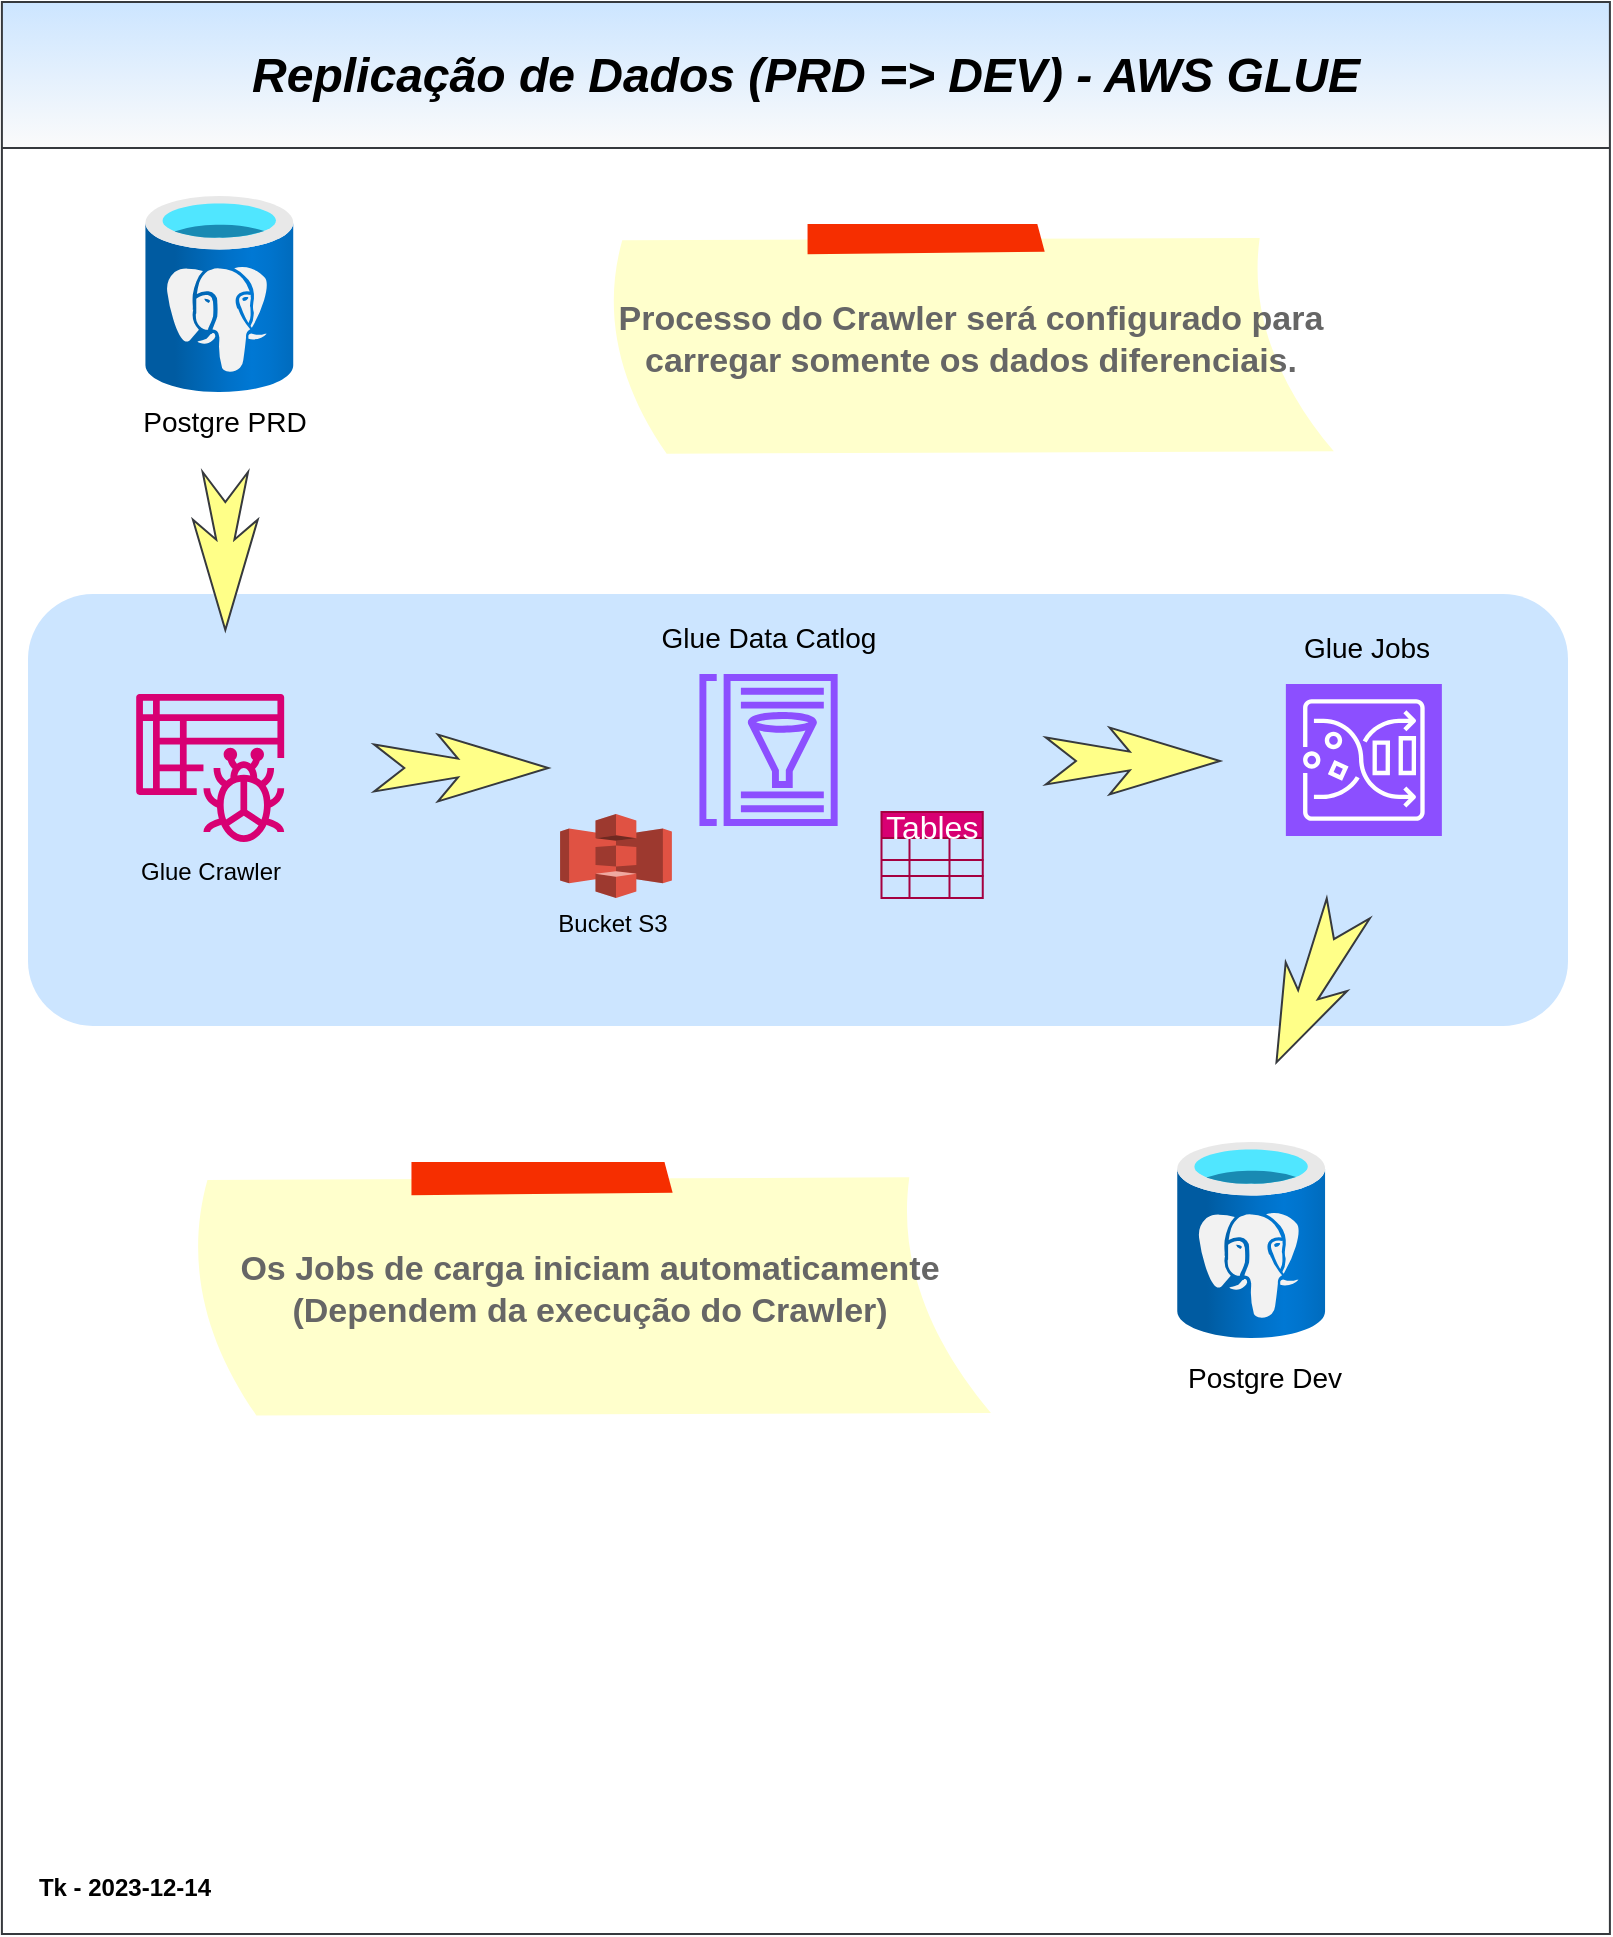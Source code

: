 <mxfile version="22.1.9" type="github">
  <diagram name="Page-1" id="brKmT-EkNB2ks8HkJRCC">
    <mxGraphModel dx="2290" dy="2099" grid="0" gridSize="10" guides="1" tooltips="1" connect="1" arrows="1" fold="1" page="1" pageScale="1" pageWidth="827" pageHeight="1169" math="0" shadow="0">
      <root>
        <mxCell id="0" />
        <mxCell id="1" parent="0" />
        <mxCell id="FxCQj33LjYp6d0i4RSg2-142" value="" style="rounded=1;whiteSpace=wrap;html=1;fillColor=#cce5ff;strokeColor=none;" vertex="1" parent="1">
          <mxGeometry x="21" y="-860" width="770" height="216" as="geometry" />
        </mxCell>
        <mxCell id="FxCQj33LjYp6d0i4RSg2-96" value="&lt;font style=&quot;font-size: 24px;&quot;&gt;&lt;i&gt;Replicação de Dados (PRD =&amp;gt; DEV) - AWS GLUE&lt;/i&gt;&lt;/font&gt;" style="swimlane;whiteSpace=wrap;html=1;startSize=73;fillColor=#cce5ff;strokeColor=#36393d;gradientColor=#fbfbfb;" vertex="1" parent="1">
          <mxGeometry x="7.95" y="-1156" width="804" height="966" as="geometry" />
        </mxCell>
        <mxCell id="FxCQj33LjYp6d0i4RSg2-133" value="" style="shape=image;verticalLabelPosition=bottom;labelBackgroundColor=default;verticalAlign=top;aspect=fixed;imageAspect=0;image=https://bigdatasystems.com.br/wp-content/uploads/2018/01/logo-bigdata-grande-min.jpg;" vertex="1" parent="FxCQj33LjYp6d0i4RSg2-96">
          <mxGeometry x="605.046" y="910" width="195" height="52.6" as="geometry" />
        </mxCell>
        <mxCell id="FxCQj33LjYp6d0i4RSg2-141" value="" style="group" vertex="1" connectable="0" parent="FxCQj33LjYp6d0i4RSg2-96">
          <mxGeometry x="59.052" y="97" width="668.647" height="611" as="geometry" />
        </mxCell>
        <mxCell id="FxCQj33LjYp6d0i4RSg2-111" value="" style="html=1;shadow=0;dashed=0;align=center;verticalAlign=middle;shape=mxgraph.arrows2.stylisedArrow;dy=0.68;dx=37.27;notch=16.9;feather=0.3;rotation=25;fillColor=#ffff88;strokeColor=#36393d;direction=south;" vertex="1" parent="FxCQj33LjYp6d0i4RSg2-141">
          <mxGeometry x="579.23" y="352.24" width="33.89" height="84.91" as="geometry" />
        </mxCell>
        <mxCell id="FxCQj33LjYp6d0i4RSg2-125" value="" style="group" vertex="1" connectable="0" parent="FxCQj33LjYp6d0i4RSg2-141">
          <mxGeometry x="7.098" width="95" height="127" as="geometry" />
        </mxCell>
        <mxCell id="FxCQj33LjYp6d0i4RSg2-2" value="" style="image;aspect=fixed;html=1;points=[];align=center;fontSize=12;image=img/lib/azure2/databases/Azure_Database_PostgreSQL_Server.svg;container=0;" vertex="1" parent="FxCQj33LjYp6d0i4RSg2-125">
          <mxGeometry x="5.063" width="75" height="98" as="geometry" />
        </mxCell>
        <mxCell id="FxCQj33LjYp6d0i4RSg2-44" value="&lt;font style=&quot;font-size: 14px;&quot;&gt;Postgre PRD&lt;/font&gt;" style="text;html=1;align=center;verticalAlign=middle;resizable=0;points=[];autosize=1;strokeColor=none;fillColor=none;container=0;" vertex="1" parent="FxCQj33LjYp6d0i4RSg2-125">
          <mxGeometry x="-5" y="98" width="100" height="29" as="geometry" />
        </mxCell>
        <mxCell id="FxCQj33LjYp6d0i4RSg2-130" value="&lt;b&gt;Processo do Crawler será configurado para carregar somente os dados diferenciais.&lt;/b&gt;" style="strokeWidth=1;shadow=0;dashed=0;align=center;html=1;shape=mxgraph.mockup.text.stickyNote2;fontColor=#666666;mainText=;fontSize=17;whiteSpace=wrap;fillColor=#ffffcc;strokeColor=#F62E00;" vertex="1" parent="FxCQj33LjYp6d0i4RSg2-141">
          <mxGeometry x="239.995" y="14" width="370.61" height="116" as="geometry" />
        </mxCell>
        <mxCell id="FxCQj33LjYp6d0i4RSg2-131" value="&lt;b&gt;Os Jobs de carga iniciam automaticamente (Dependem da execução do Crawler)&lt;/b&gt;" style="strokeWidth=1;shadow=0;dashed=0;align=center;html=1;shape=mxgraph.mockup.text.stickyNote2;fontColor=#666666;mainText=;fontSize=17;whiteSpace=wrap;fillColor=#ffffcc;strokeColor=#F62E00;" vertex="1" parent="FxCQj33LjYp6d0i4RSg2-141">
          <mxGeometry x="31.469" y="483" width="408.076" height="128" as="geometry" />
        </mxCell>
        <mxCell id="FxCQj33LjYp6d0i4RSg2-104" value="" style="html=1;shadow=0;dashed=0;align=center;verticalAlign=middle;shape=mxgraph.arrows2.stylisedArrow;dy=0.72;dx=45.15;notch=15;feather=0.3;rotation=0;fillColor=#ffff88;strokeColor=#36393d;direction=south;" vertex="1" parent="FxCQj33LjYp6d0i4RSg2-141">
          <mxGeometry x="36.464" y="138" width="32.403" height="79" as="geometry" />
        </mxCell>
        <mxCell id="FxCQj33LjYp6d0i4RSg2-105" value="" style="html=1;shadow=0;dashed=0;align=center;verticalAlign=middle;shape=mxgraph.arrows2.stylisedArrow;dy=0.72;dx=45.15;notch=15;feather=0.3;rotation=-90;fillColor=#ffff88;strokeColor=#36393d;direction=south;" vertex="1" parent="FxCQj33LjYp6d0i4RSg2-141">
          <mxGeometry x="153.924" y="242.49" width="33.416" height="87" as="geometry" />
        </mxCell>
        <mxCell id="FxCQj33LjYp6d0i4RSg2-45" value="Glue Crawler" style="text;html=1;align=center;verticalAlign=middle;resizable=0;points=[];autosize=1;strokeColor=none;fillColor=none;" vertex="1" parent="FxCQj33LjYp6d0i4RSg2-141">
          <mxGeometry y="322.996" width="90" height="30" as="geometry" />
        </mxCell>
        <mxCell id="FxCQj33LjYp6d0i4RSg2-3" value="" style="sketch=0;outlineConnect=0;fontColor=#ffffff;fillColor=#d80073;strokeColor=#A50040;dashed=0;verticalLabelPosition=bottom;verticalAlign=top;align=center;html=1;fontSize=12;fontStyle=0;aspect=fixed;pointerEvents=1;shape=mxgraph.aws4.glue_crawlers;" vertex="1" parent="FxCQj33LjYp6d0i4RSg2-141">
          <mxGeometry x="7.098" y="249" width="75.983" height="73.983" as="geometry" />
        </mxCell>
        <mxCell id="FxCQj33LjYp6d0i4RSg2-30" value="Tables" style="shape=table;startSize=13;container=1;collapsible=0;childLayout=tableLayout;strokeColor=#A50040;fontSize=16;fillColor=#d80073;fontColor=#ffffff;" vertex="1" parent="FxCQj33LjYp6d0i4RSg2-141">
          <mxGeometry x="380.746" y="308" width="50.63" height="43" as="geometry" />
        </mxCell>
        <mxCell id="FxCQj33LjYp6d0i4RSg2-31" value="" style="shape=tableRow;horizontal=0;startSize=0;swimlaneHead=0;swimlaneBody=0;strokeColor=inherit;top=0;left=0;bottom=0;right=0;collapsible=0;dropTarget=0;fillColor=none;points=[[0,0.5],[1,0.5]];portConstraint=eastwest;fontSize=16;" vertex="1" parent="FxCQj33LjYp6d0i4RSg2-30">
          <mxGeometry y="13" width="50.63" height="11" as="geometry" />
        </mxCell>
        <mxCell id="FxCQj33LjYp6d0i4RSg2-32" value="" style="shape=partialRectangle;html=1;whiteSpace=wrap;connectable=0;strokeColor=inherit;overflow=hidden;fillColor=none;top=0;left=0;bottom=0;right=0;pointerEvents=1;fontSize=16;" vertex="1" parent="FxCQj33LjYp6d0i4RSg2-31">
          <mxGeometry width="14" height="11" as="geometry">
            <mxRectangle width="14" height="11" as="alternateBounds" />
          </mxGeometry>
        </mxCell>
        <mxCell id="FxCQj33LjYp6d0i4RSg2-33" value="" style="shape=partialRectangle;html=1;whiteSpace=wrap;connectable=0;strokeColor=inherit;overflow=hidden;fillColor=none;top=0;left=0;bottom=0;right=0;pointerEvents=1;fontSize=16;" vertex="1" parent="FxCQj33LjYp6d0i4RSg2-31">
          <mxGeometry x="14" width="20" height="11" as="geometry">
            <mxRectangle width="20" height="11" as="alternateBounds" />
          </mxGeometry>
        </mxCell>
        <mxCell id="FxCQj33LjYp6d0i4RSg2-34" value="" style="shape=partialRectangle;html=1;whiteSpace=wrap;connectable=0;strokeColor=inherit;overflow=hidden;fillColor=none;top=0;left=0;bottom=0;right=0;pointerEvents=1;fontSize=16;" vertex="1" parent="FxCQj33LjYp6d0i4RSg2-31">
          <mxGeometry x="34" width="17" height="11" as="geometry">
            <mxRectangle width="17" height="11" as="alternateBounds" />
          </mxGeometry>
        </mxCell>
        <mxCell id="FxCQj33LjYp6d0i4RSg2-35" value="" style="shape=tableRow;horizontal=0;startSize=0;swimlaneHead=0;swimlaneBody=0;strokeColor=inherit;top=0;left=0;bottom=0;right=0;collapsible=0;dropTarget=0;fillColor=none;points=[[0,0.5],[1,0.5]];portConstraint=eastwest;fontSize=16;" vertex="1" parent="FxCQj33LjYp6d0i4RSg2-30">
          <mxGeometry y="24" width="50.63" height="8" as="geometry" />
        </mxCell>
        <mxCell id="FxCQj33LjYp6d0i4RSg2-36" value="" style="shape=partialRectangle;html=1;whiteSpace=wrap;connectable=0;strokeColor=inherit;overflow=hidden;fillColor=none;top=0;left=0;bottom=0;right=0;pointerEvents=1;fontSize=16;" vertex="1" parent="FxCQj33LjYp6d0i4RSg2-35">
          <mxGeometry width="14" height="8" as="geometry">
            <mxRectangle width="14" height="8" as="alternateBounds" />
          </mxGeometry>
        </mxCell>
        <mxCell id="FxCQj33LjYp6d0i4RSg2-37" value="" style="shape=partialRectangle;html=1;whiteSpace=wrap;connectable=0;strokeColor=inherit;overflow=hidden;fillColor=none;top=0;left=0;bottom=0;right=0;pointerEvents=1;fontSize=16;" vertex="1" parent="FxCQj33LjYp6d0i4RSg2-35">
          <mxGeometry x="14" width="20" height="8" as="geometry">
            <mxRectangle width="20" height="8" as="alternateBounds" />
          </mxGeometry>
        </mxCell>
        <mxCell id="FxCQj33LjYp6d0i4RSg2-38" value="" style="shape=partialRectangle;html=1;whiteSpace=wrap;connectable=0;strokeColor=inherit;overflow=hidden;fillColor=none;top=0;left=0;bottom=0;right=0;pointerEvents=1;fontSize=16;" vertex="1" parent="FxCQj33LjYp6d0i4RSg2-35">
          <mxGeometry x="34" width="17" height="8" as="geometry">
            <mxRectangle width="17" height="8" as="alternateBounds" />
          </mxGeometry>
        </mxCell>
        <mxCell id="FxCQj33LjYp6d0i4RSg2-39" value="" style="shape=tableRow;horizontal=0;startSize=0;swimlaneHead=0;swimlaneBody=0;strokeColor=inherit;top=0;left=0;bottom=0;right=0;collapsible=0;dropTarget=0;fillColor=none;points=[[0,0.5],[1,0.5]];portConstraint=eastwest;fontSize=16;" vertex="1" parent="FxCQj33LjYp6d0i4RSg2-30">
          <mxGeometry y="32" width="50.63" height="11" as="geometry" />
        </mxCell>
        <mxCell id="FxCQj33LjYp6d0i4RSg2-40" value="" style="shape=partialRectangle;html=1;whiteSpace=wrap;connectable=0;strokeColor=inherit;overflow=hidden;fillColor=none;top=0;left=0;bottom=0;right=0;pointerEvents=1;fontSize=16;" vertex="1" parent="FxCQj33LjYp6d0i4RSg2-39">
          <mxGeometry width="14" height="11" as="geometry">
            <mxRectangle width="14" height="11" as="alternateBounds" />
          </mxGeometry>
        </mxCell>
        <mxCell id="FxCQj33LjYp6d0i4RSg2-41" value="" style="shape=partialRectangle;html=1;whiteSpace=wrap;connectable=0;strokeColor=inherit;overflow=hidden;fillColor=none;top=0;left=0;bottom=0;right=0;pointerEvents=1;fontSize=16;" vertex="1" parent="FxCQj33LjYp6d0i4RSg2-39">
          <mxGeometry x="14" width="20" height="11" as="geometry">
            <mxRectangle width="20" height="11" as="alternateBounds" />
          </mxGeometry>
        </mxCell>
        <mxCell id="FxCQj33LjYp6d0i4RSg2-42" value="" style="shape=partialRectangle;html=1;whiteSpace=wrap;connectable=0;strokeColor=inherit;overflow=hidden;fillColor=none;top=0;left=0;bottom=0;right=0;pointerEvents=1;fontSize=16;" vertex="1" parent="FxCQj33LjYp6d0i4RSg2-39">
          <mxGeometry x="34" width="17" height="11" as="geometry">
            <mxRectangle width="17" height="11" as="alternateBounds" />
          </mxGeometry>
        </mxCell>
        <mxCell id="FxCQj33LjYp6d0i4RSg2-49" value="" style="group" vertex="1" connectable="0" parent="FxCQj33LjYp6d0i4RSg2-141">
          <mxGeometry x="507.996" y="473" width="120.499" height="138" as="geometry" />
        </mxCell>
        <mxCell id="FxCQj33LjYp6d0i4RSg2-50" value="" style="image;aspect=fixed;html=1;points=[];align=center;fontSize=12;image=img/lib/azure2/databases/Azure_Database_PostgreSQL_Server.svg;" vertex="1" parent="FxCQj33LjYp6d0i4RSg2-49">
          <mxGeometry x="20.083" width="75" height="98" as="geometry" />
        </mxCell>
        <mxCell id="FxCQj33LjYp6d0i4RSg2-51" value="&lt;font style=&quot;font-size: 14px;&quot;&gt;Postgre Dev&lt;/font&gt;" style="text;html=1;align=center;verticalAlign=middle;resizable=0;points=[];autosize=1;strokeColor=none;fillColor=none;" vertex="1" parent="FxCQj33LjYp6d0i4RSg2-49">
          <mxGeometry x="17" y="103" width="95" height="29" as="geometry" />
        </mxCell>
        <mxCell id="FxCQj33LjYp6d0i4RSg2-143" value="&lt;b&gt;Tk - 2023-12-14&lt;/b&gt;" style="text;html=1;align=center;verticalAlign=middle;resizable=0;points=[];autosize=1;strokeColor=none;fillColor=none;" vertex="1" parent="FxCQj33LjYp6d0i4RSg2-96">
          <mxGeometry x="9.05" y="930" width="104" height="26" as="geometry" />
        </mxCell>
        <mxCell id="FxCQj33LjYp6d0i4RSg2-46" value="&lt;font style=&quot;font-size: 14px;&quot;&gt;Glue Data Catlog&lt;/font&gt;" style="text;html=1;align=center;verticalAlign=middle;resizable=0;points=[];autosize=1;strokeColor=none;fillColor=none;" vertex="1" parent="1">
          <mxGeometry x="328.942" y="-853" width="125" height="29" as="geometry" />
        </mxCell>
        <mxCell id="FxCQj33LjYp6d0i4RSg2-52" value="" style="group" vertex="1" connectable="0" parent="1">
          <mxGeometry x="278.312" y="-750" width="69.869" height="64" as="geometry" />
        </mxCell>
        <mxCell id="FxCQj33LjYp6d0i4RSg2-15" value="" style="outlineConnect=0;dashed=0;verticalLabelPosition=bottom;verticalAlign=top;align=center;html=1;shape=mxgraph.aws3.s3;fillColor=#E05243;gradientColor=none;" vertex="1" parent="FxCQj33LjYp6d0i4RSg2-52">
          <mxGeometry x="8.734" width="55.895" height="42.0" as="geometry" />
        </mxCell>
        <mxCell id="FxCQj33LjYp6d0i4RSg2-47" value="Bucket S3" style="text;html=1;align=center;verticalAlign=middle;resizable=0;points=[];autosize=1;strokeColor=none;fillColor=none;" vertex="1" parent="FxCQj33LjYp6d0i4RSg2-52">
          <mxGeometry x="-5.569" y="40.0" width="80" height="30" as="geometry" />
        </mxCell>
        <mxCell id="FxCQj33LjYp6d0i4RSg2-16" value="" style="sketch=0;outlineConnect=0;fontColor=#232F3E;gradientColor=none;fillColor=#8C4FFF;strokeColor=none;dashed=0;verticalLabelPosition=bottom;verticalAlign=top;align=center;html=1;fontSize=12;fontStyle=0;aspect=fixed;pointerEvents=1;shape=mxgraph.aws4.glue_data_catalog;" vertex="1" parent="1">
          <mxGeometry x="355.27" y="-820" width="72" height="76" as="geometry" />
        </mxCell>
        <mxCell id="FxCQj33LjYp6d0i4RSg2-119" value="" style="group" vertex="1" connectable="0" parent="1">
          <mxGeometry x="649.935" y="-849" width="81.008" height="110" as="geometry" />
        </mxCell>
        <mxCell id="FxCQj33LjYp6d0i4RSg2-74" value="&lt;font style=&quot;font-size: 14px;&quot;&gt;Glue Jobs&lt;/font&gt;" style="text;html=1;align=center;verticalAlign=middle;resizable=0;points=[];autosize=1;strokeColor=none;fillColor=none;" vertex="1" parent="FxCQj33LjYp6d0i4RSg2-119">
          <mxGeometry y="1" width="81" height="29" as="geometry" />
        </mxCell>
        <mxCell id="FxCQj33LjYp6d0i4RSg2-110" value="" style="sketch=0;points=[[0,0,0],[0.25,0,0],[0.5,0,0],[0.75,0,0],[1,0,0],[0,1,0],[0.25,1,0],[0.5,1,0],[0.75,1,0],[1,1,0],[0,0.25,0],[0,0.5,0],[0,0.75,0],[1,0.25,0],[1,0.5,0],[1,0.75,0]];outlineConnect=0;fontColor=#232F3E;fillColor=#8C4FFF;strokeColor=#ffffff;dashed=0;verticalLabelPosition=bottom;verticalAlign=top;align=center;html=1;fontSize=12;fontStyle=0;aspect=fixed;shape=mxgraph.aws4.resourceIcon;resIcon=mxgraph.aws4.glue_databrew;" vertex="1" parent="FxCQj33LjYp6d0i4RSg2-119">
          <mxGeometry y="34" width="78" height="76" as="geometry" />
        </mxCell>
        <mxCell id="FxCQj33LjYp6d0i4RSg2-136" value="" style="html=1;shadow=0;dashed=0;align=center;verticalAlign=middle;shape=mxgraph.arrows2.stylisedArrow;dy=0.72;dx=45.15;notch=15;feather=0.3;rotation=-90;fillColor=#ffff88;strokeColor=#36393d;direction=south;" vertex="1" parent="1">
          <mxGeometry x="556.776" y="-820" width="33.416" height="87" as="geometry" />
        </mxCell>
      </root>
    </mxGraphModel>
  </diagram>
</mxfile>
